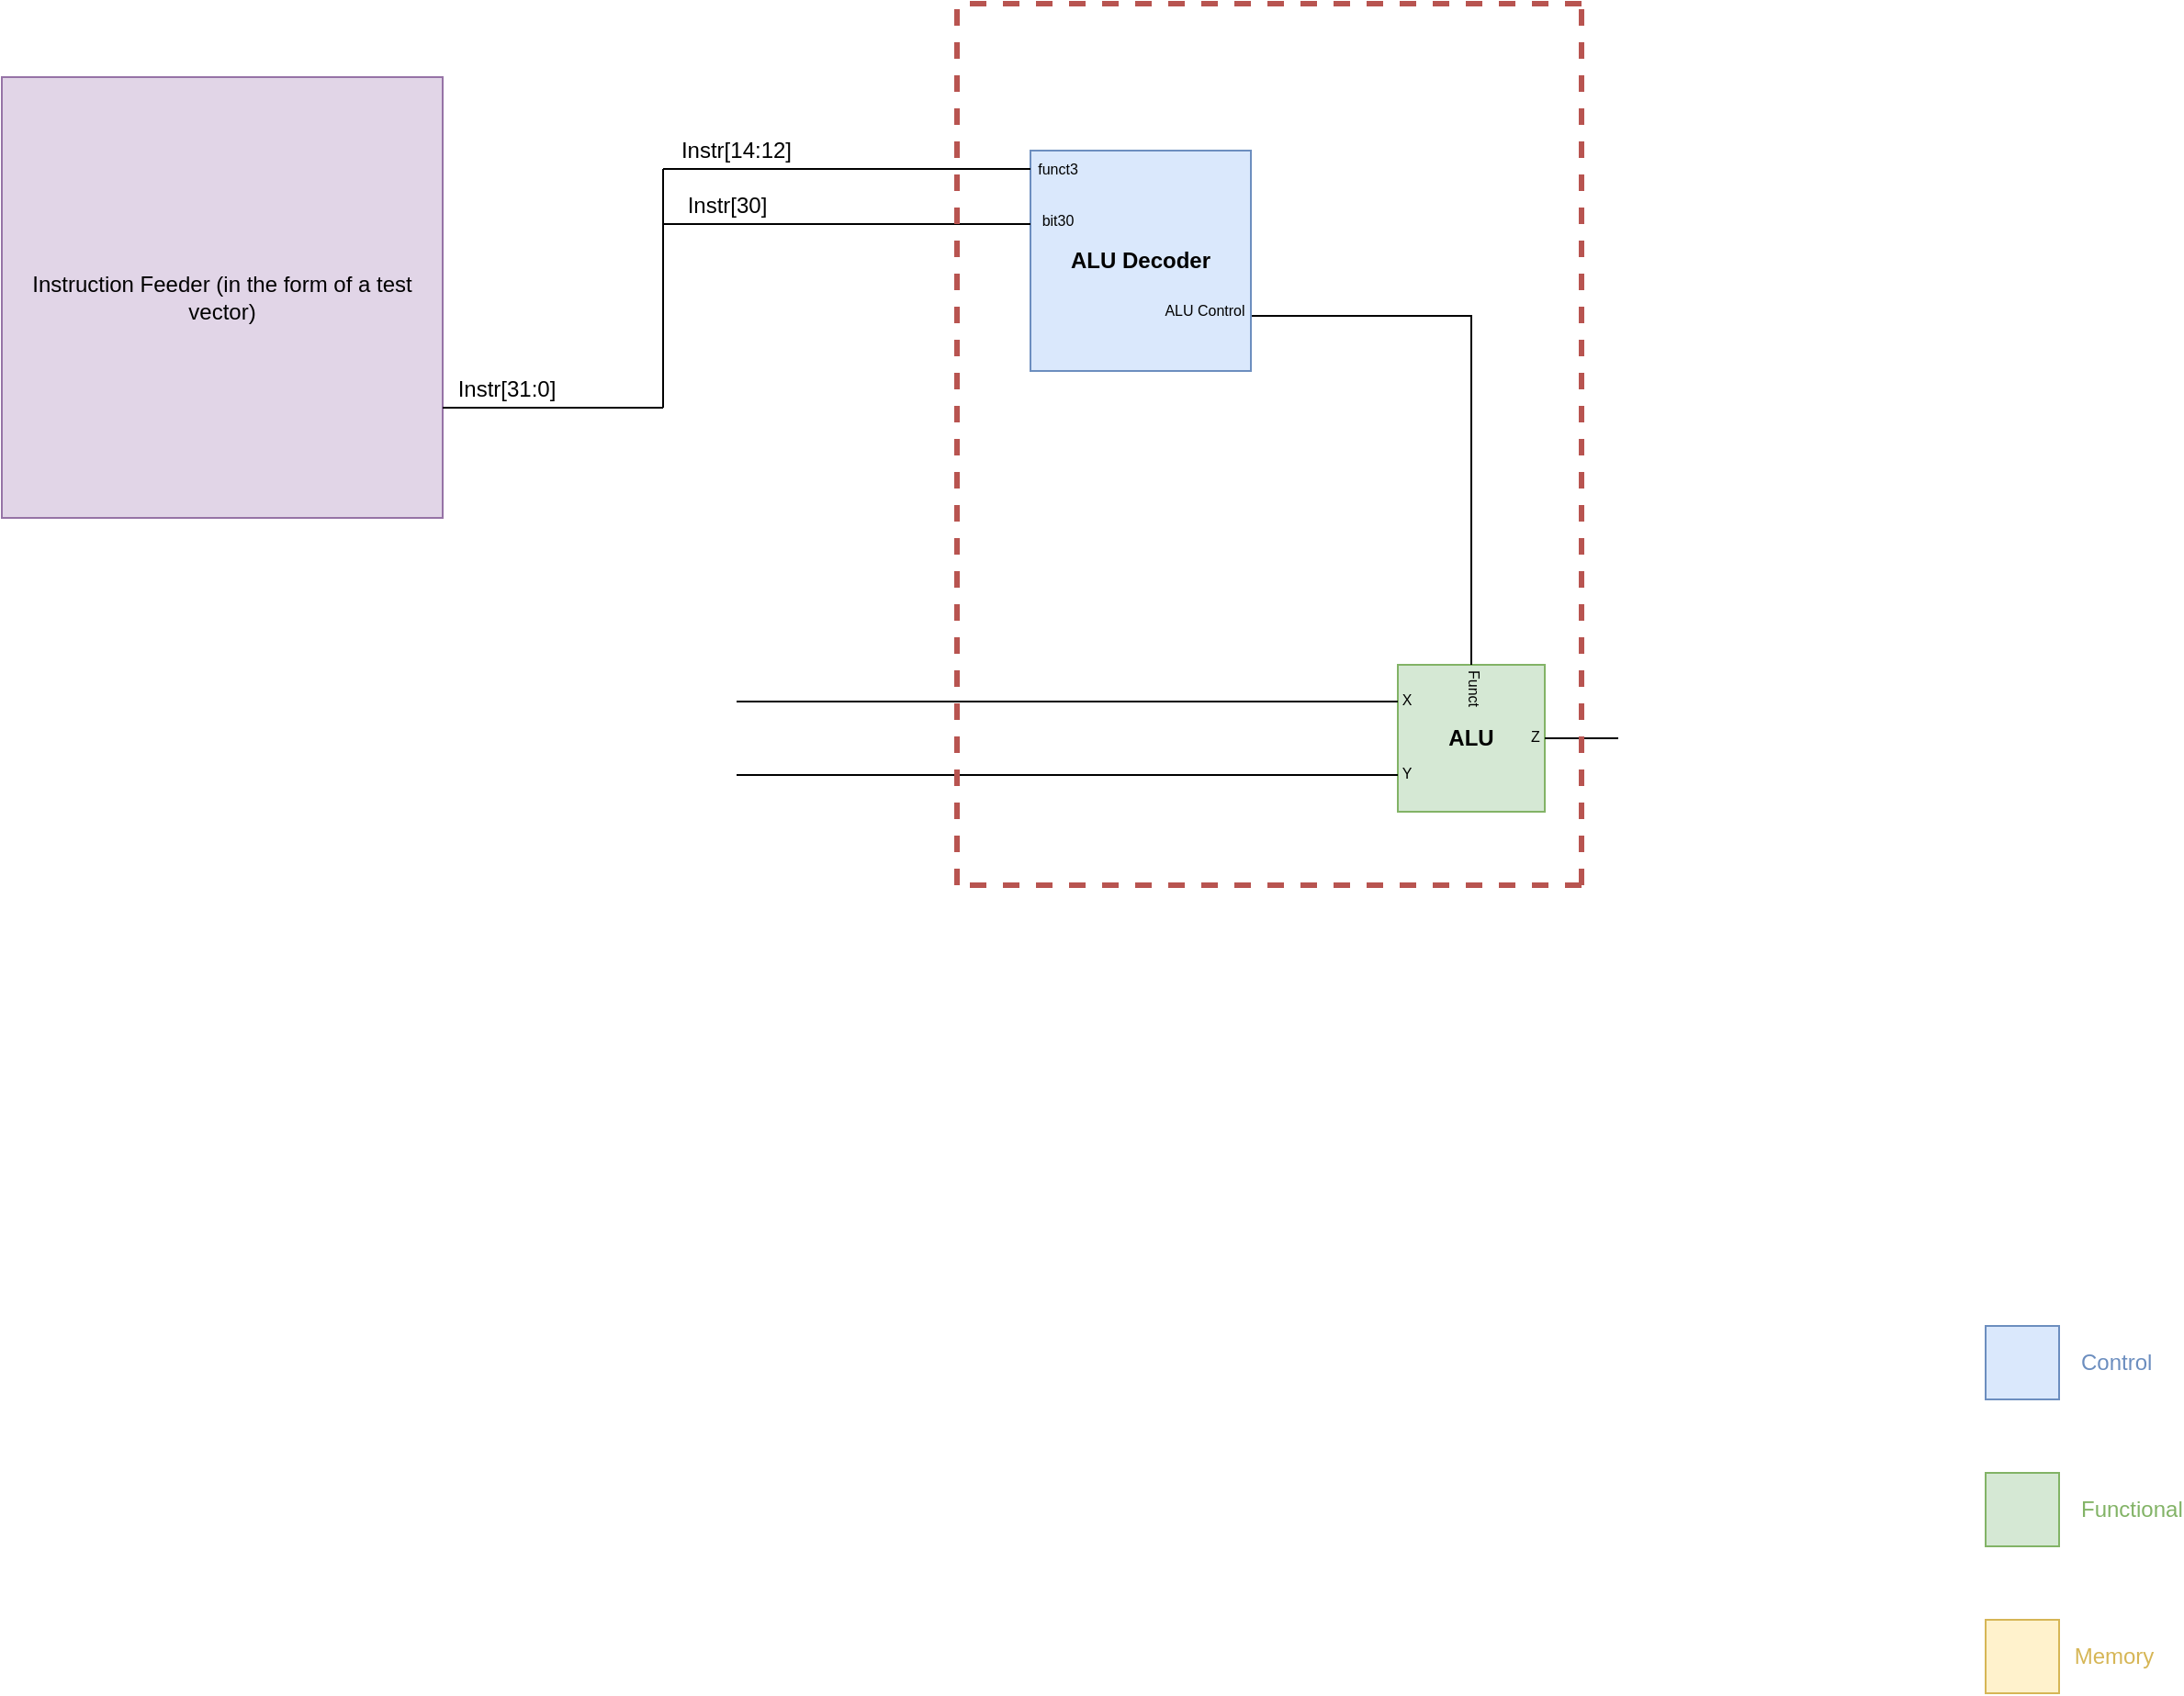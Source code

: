 <mxfile version="12.6.5" type="github">
  <diagram id="l-QONBMP0DDUvviEroiV" name="Page-1">
    <mxGraphModel dx="672" dy="371" grid="1" gridSize="10" guides="0" tooltips="1" connect="1" arrows="0" fold="0" page="1" pageScale="1" pageWidth="1654" pageHeight="1169" math="0" shadow="0">
      <root>
        <mxCell id="0"/>
        <mxCell id="1" parent="0"/>
        <mxCell id="b9wL08kcFKdRMESmPfWV-15" value="" style="whiteSpace=wrap;html=1;aspect=fixed;fillColor=#dae8fc;strokeColor=#6c8ebf;" parent="1" vertex="1">
          <mxGeometry x="1240" y="920" width="40" height="40" as="geometry"/>
        </mxCell>
        <mxCell id="b9wL08kcFKdRMESmPfWV-16" value="" style="whiteSpace=wrap;html=1;aspect=fixed;fillColor=#d5e8d4;strokeColor=#82b366;" parent="1" vertex="1">
          <mxGeometry x="1240" y="1000" width="40" height="40" as="geometry"/>
        </mxCell>
        <mxCell id="b9wL08kcFKdRMESmPfWV-17" value="" style="whiteSpace=wrap;html=1;aspect=fixed;fillColor=#fff2cc;strokeColor=#d6b656;" parent="1" vertex="1">
          <mxGeometry x="1240" y="1080" width="40" height="40" as="geometry"/>
        </mxCell>
        <mxCell id="b9wL08kcFKdRMESmPfWV-18" value="&lt;font color=&quot;#6c8ebf&quot;&gt;Control&lt;/font&gt;" style="text;html=1;strokeColor=none;fillColor=none;align=left;verticalAlign=middle;whiteSpace=wrap;rounded=0;" parent="1" vertex="1">
          <mxGeometry x="1290" y="930" width="40" height="20" as="geometry"/>
        </mxCell>
        <mxCell id="b9wL08kcFKdRMESmPfWV-19" value="&lt;font&gt;Functional&lt;/font&gt;" style="text;html=1;strokeColor=none;fillColor=none;align=left;verticalAlign=middle;whiteSpace=wrap;rounded=0;fontColor=#82B366;" parent="1" vertex="1">
          <mxGeometry x="1290" y="1010" width="40" height="20" as="geometry"/>
        </mxCell>
        <mxCell id="b9wL08kcFKdRMESmPfWV-20" value="&lt;font&gt;Memory&lt;/font&gt;" style="text;html=1;strokeColor=none;fillColor=none;align=center;verticalAlign=middle;whiteSpace=wrap;rounded=0;fontColor=#D6B656;" parent="1" vertex="1">
          <mxGeometry x="1290" y="1087.5" width="40" height="25" as="geometry"/>
        </mxCell>
        <mxCell id="b9wL08kcFKdRMESmPfWV-31" value="" style="group" parent="1" vertex="1" connectable="0">
          <mxGeometry x="880" y="530" width="160" height="110" as="geometry"/>
        </mxCell>
        <mxCell id="b9wL08kcFKdRMESmPfWV-30" value="" style="group" parent="b9wL08kcFKdRMESmPfWV-31" vertex="1" connectable="0">
          <mxGeometry width="160" height="110" as="geometry"/>
        </mxCell>
        <mxCell id="b9wL08kcFKdRMESmPfWV-25" value="" style="group;container=1;" parent="b9wL08kcFKdRMESmPfWV-30" vertex="1" connectable="0">
          <mxGeometry width="160" height="110" as="geometry">
            <mxRectangle width="50" height="40" as="alternateBounds"/>
          </mxGeometry>
        </mxCell>
        <mxCell id="b9wL08kcFKdRMESmPfWV-34" value="" style="group" parent="b9wL08kcFKdRMESmPfWV-25" vertex="1" connectable="0">
          <mxGeometry y="10" width="160" height="100" as="geometry"/>
        </mxCell>
        <mxCell id="b9wL08kcFKdRMESmPfWV-21" value="" style="group" parent="b9wL08kcFKdRMESmPfWV-34" vertex="1" connectable="0">
          <mxGeometry y="20" width="160" height="80" as="geometry"/>
        </mxCell>
        <mxCell id="b9wL08kcFKdRMESmPfWV-4" value="&lt;b&gt;ALU&lt;/b&gt;" style="whiteSpace=wrap;html=1;aspect=fixed;fillColor=#d5e8d4;strokeColor=#82b366;" parent="b9wL08kcFKdRMESmPfWV-21" vertex="1">
          <mxGeometry x="40" width="80" height="80" as="geometry"/>
        </mxCell>
        <mxCell id="b9wL08kcFKdRMESmPfWV-5" value="" style="endArrow=none;html=1;entryX=0;entryY=0.25;entryDx=0;entryDy=0;" parent="b9wL08kcFKdRMESmPfWV-21" target="b9wL08kcFKdRMESmPfWV-4" edge="1">
          <mxGeometry width="50" height="50" relative="1" as="geometry">
            <mxPoint x="-320" y="20" as="sourcePoint"/>
            <mxPoint x="20" as="targetPoint"/>
          </mxGeometry>
        </mxCell>
        <mxCell id="b9wL08kcFKdRMESmPfWV-6" value="" style="endArrow=none;html=1;entryX=0;entryY=0.25;entryDx=0;entryDy=0;" parent="b9wL08kcFKdRMESmPfWV-21" edge="1">
          <mxGeometry width="50" height="50" relative="1" as="geometry">
            <mxPoint x="-320" y="60" as="sourcePoint"/>
            <mxPoint x="40" y="60.0" as="targetPoint"/>
          </mxGeometry>
        </mxCell>
        <mxCell id="b9wL08kcFKdRMESmPfWV-7" value="&lt;font style=&quot;font-size: 8px&quot;&gt;X&lt;/font&gt;" style="text;html=1;strokeColor=none;fillColor=none;align=center;verticalAlign=middle;whiteSpace=wrap;rounded=0;" parent="b9wL08kcFKdRMESmPfWV-21" vertex="1">
          <mxGeometry x="40" y="13" width="10" height="10" as="geometry"/>
        </mxCell>
        <mxCell id="b9wL08kcFKdRMESmPfWV-10" value="&lt;span style=&quot;font-size: 8px&quot;&gt;Y&lt;/span&gt;" style="text;html=1;strokeColor=none;fillColor=none;align=center;verticalAlign=middle;whiteSpace=wrap;rounded=0;" parent="b9wL08kcFKdRMESmPfWV-21" vertex="1">
          <mxGeometry x="40" y="48" width="10" height="20" as="geometry"/>
        </mxCell>
        <mxCell id="b9wL08kcFKdRMESmPfWV-13" value="" style="endArrow=none;html=1;exitX=1;exitY=0.5;exitDx=0;exitDy=0;" parent="b9wL08kcFKdRMESmPfWV-21" source="b9wL08kcFKdRMESmPfWV-4" edge="1">
          <mxGeometry width="50" height="50" relative="1" as="geometry">
            <mxPoint x="120" y="50" as="sourcePoint"/>
            <mxPoint x="160" y="40" as="targetPoint"/>
          </mxGeometry>
        </mxCell>
        <mxCell id="b9wL08kcFKdRMESmPfWV-14" value="&lt;span style=&quot;font-size: 8px&quot;&gt;Z&lt;/span&gt;" style="text;html=1;strokeColor=none;fillColor=none;align=center;verticalAlign=middle;whiteSpace=wrap;rounded=0;" parent="b9wL08kcFKdRMESmPfWV-21" vertex="1">
          <mxGeometry x="110" y="33" width="10" height="10" as="geometry"/>
        </mxCell>
        <mxCell id="b9wL08kcFKdRMESmPfWV-24" value="&lt;span style=&quot;font-size: 8px&quot;&gt;Funct&lt;br&gt;&lt;/span&gt;" style="text;html=1;strokeColor=none;fillColor=none;align=center;verticalAlign=middle;whiteSpace=wrap;rounded=0;rotation=90;" parent="b9wL08kcFKdRMESmPfWV-21" vertex="1">
          <mxGeometry x="68" y="8.5" width="29" height="9" as="geometry"/>
        </mxCell>
        <mxCell id="b9wL08kcFKdRMESmPfWV-33" style="edgeStyle=none;rounded=0;orthogonalLoop=1;jettySize=auto;html=1;exitX=0.5;exitY=0;exitDx=0;exitDy=0;entryX=1;entryY=0.75;entryDx=0;entryDy=0;endArrow=none;endFill=0;fontColor=#D6B656;" parent="1" source="b9wL08kcFKdRMESmPfWV-4" target="b9wL08kcFKdRMESmPfWV-22" edge="1">
          <mxGeometry relative="1" as="geometry">
            <Array as="points">
              <mxPoint x="960" y="370"/>
            </Array>
          </mxGeometry>
        </mxCell>
        <mxCell id="b9wL08kcFKdRMESmPfWV-39" value="" style="group;rounded=0;" parent="1" vertex="1" connectable="0">
          <mxGeometry x="670" y="280" width="220" height="120" as="geometry"/>
        </mxCell>
        <mxCell id="b9wL08kcFKdRMESmPfWV-29" value="" style="group" parent="b9wL08kcFKdRMESmPfWV-39" vertex="1" connectable="0">
          <mxGeometry width="200" height="120" as="geometry"/>
        </mxCell>
        <mxCell id="b9wL08kcFKdRMESmPfWV-22" value="&lt;b&gt;ALU Decoder&lt;/b&gt;" style="rounded=0;whiteSpace=wrap;html=1;fillColor=#dae8fc;strokeColor=#6c8ebf;" parent="b9wL08kcFKdRMESmPfWV-29" vertex="1">
          <mxGeometry x="50" width="120" height="120" as="geometry"/>
        </mxCell>
        <mxCell id="b9wL08kcFKdRMESmPfWV-28" value="&lt;font style=&quot;font-size: 8px&quot;&gt;ALU Control&lt;br&gt;&lt;/font&gt;" style="text;html=1;strokeColor=none;fillColor=none;align=center;verticalAlign=middle;whiteSpace=wrap;rounded=0;" parent="b9wL08kcFKdRMESmPfWV-29" vertex="1">
          <mxGeometry x="120" y="81" width="50" height="10" as="geometry"/>
        </mxCell>
        <mxCell id="S8RZ_7sWAsN10gz5XgzC-13" value="&lt;font style=&quot;font-size: 8px&quot;&gt;funct3&lt;/font&gt;" style="text;html=1;strokeColor=none;fillColor=none;align=center;verticalAlign=middle;whiteSpace=wrap;rounded=0;" parent="b9wL08kcFKdRMESmPfWV-29" vertex="1">
          <mxGeometry x="50" y="4" width="30" height="10" as="geometry"/>
        </mxCell>
        <mxCell id="JDJYhe-PeFsWq8iMDvUq-1" value="&lt;font style=&quot;font-size: 8px&quot;&gt;bit30&lt;/font&gt;" style="text;html=1;strokeColor=none;fillColor=none;align=center;verticalAlign=middle;whiteSpace=wrap;rounded=0;" vertex="1" parent="b9wL08kcFKdRMESmPfWV-29">
          <mxGeometry x="50" y="32" width="30" height="10" as="geometry"/>
        </mxCell>
        <mxCell id="JDJYhe-PeFsWq8iMDvUq-2" value="" style="endArrow=none;html=1;entryX=0;entryY=0.25;entryDx=0;entryDy=0;" edge="1" parent="b9wL08kcFKdRMESmPfWV-29">
          <mxGeometry width="50" height="50" relative="1" as="geometry">
            <mxPoint x="-150" y="40" as="sourcePoint"/>
            <mxPoint x="50" y="40" as="targetPoint"/>
          </mxGeometry>
        </mxCell>
        <mxCell id="S8RZ_7sWAsN10gz5XgzC-8" value="" style="endArrow=none;html=1;entryX=0;entryY=0.25;entryDx=0;entryDy=0;" parent="1" edge="1">
          <mxGeometry width="50" height="50" relative="1" as="geometry">
            <mxPoint x="520" y="290" as="sourcePoint"/>
            <mxPoint x="720" y="290" as="targetPoint"/>
          </mxGeometry>
        </mxCell>
        <mxCell id="S8RZ_7sWAsN10gz5XgzC-15" value="" style="endArrow=none;dashed=1;html=1;fillColor=#f8cecc;strokeColor=#b85450;strokeWidth=3;" parent="1" edge="1">
          <mxGeometry width="50" height="50" relative="1" as="geometry">
            <mxPoint x="680" y="680" as="sourcePoint"/>
            <mxPoint x="680" y="200" as="targetPoint"/>
          </mxGeometry>
        </mxCell>
        <mxCell id="S8RZ_7sWAsN10gz5XgzC-16" value="" style="endArrow=none;dashed=1;html=1;fillColor=#f8cecc;strokeColor=#b85450;strokeWidth=3;" parent="1" edge="1">
          <mxGeometry width="50" height="50" relative="1" as="geometry">
            <mxPoint x="1020" y="680" as="sourcePoint"/>
            <mxPoint x="1020" y="200" as="targetPoint"/>
          </mxGeometry>
        </mxCell>
        <mxCell id="S8RZ_7sWAsN10gz5XgzC-17" value="" style="endArrow=none;dashed=1;html=1;fillColor=#f8cecc;strokeColor=#b85450;strokeWidth=3;" parent="1" edge="1">
          <mxGeometry width="50" height="50" relative="1" as="geometry">
            <mxPoint x="1020" y="200" as="sourcePoint"/>
            <mxPoint x="680" y="200" as="targetPoint"/>
          </mxGeometry>
        </mxCell>
        <mxCell id="S8RZ_7sWAsN10gz5XgzC-18" value="" style="endArrow=none;dashed=1;html=1;fillColor=#f8cecc;strokeColor=#b85450;strokeWidth=3;" parent="1" edge="1">
          <mxGeometry width="50" height="50" relative="1" as="geometry">
            <mxPoint x="1020" y="680" as="sourcePoint"/>
            <mxPoint x="680" y="680" as="targetPoint"/>
          </mxGeometry>
        </mxCell>
        <mxCell id="JDJYhe-PeFsWq8iMDvUq-3" value="Instruction Feeder (in the form of a test vector)" style="whiteSpace=wrap;html=1;aspect=fixed;fillColor=#e1d5e7;strokeColor=#9673a6;" vertex="1" parent="1">
          <mxGeometry x="160" y="240" width="240" height="240" as="geometry"/>
        </mxCell>
        <mxCell id="JDJYhe-PeFsWq8iMDvUq-5" value="" style="endArrow=none;html=1;exitX=1;exitY=0.75;exitDx=0;exitDy=0;" edge="1" parent="1" source="JDJYhe-PeFsWq8iMDvUq-3">
          <mxGeometry width="50" height="50" relative="1" as="geometry">
            <mxPoint x="420" y="400" as="sourcePoint"/>
            <mxPoint x="520" y="420" as="targetPoint"/>
          </mxGeometry>
        </mxCell>
        <mxCell id="JDJYhe-PeFsWq8iMDvUq-6" value="Instr[31:0]" style="text;html=1;strokeColor=none;fillColor=none;align=center;verticalAlign=middle;whiteSpace=wrap;rounded=0;" vertex="1" parent="1">
          <mxGeometry x="400" y="400" width="70" height="20" as="geometry"/>
        </mxCell>
        <mxCell id="JDJYhe-PeFsWq8iMDvUq-7" value="" style="endArrow=none;html=1;" edge="1" parent="1">
          <mxGeometry width="50" height="50" relative="1" as="geometry">
            <mxPoint x="520" y="290" as="sourcePoint"/>
            <mxPoint x="520" y="420" as="targetPoint"/>
          </mxGeometry>
        </mxCell>
        <mxCell id="JDJYhe-PeFsWq8iMDvUq-8" value="Instr[30]" style="text;html=1;strokeColor=none;fillColor=none;align=center;verticalAlign=middle;whiteSpace=wrap;rounded=0;" vertex="1" parent="1">
          <mxGeometry x="520" y="300" width="70" height="20" as="geometry"/>
        </mxCell>
        <mxCell id="JDJYhe-PeFsWq8iMDvUq-9" value="Instr[14:12]" style="text;html=1;strokeColor=none;fillColor=none;align=center;verticalAlign=middle;whiteSpace=wrap;rounded=0;" vertex="1" parent="1">
          <mxGeometry x="520" y="270" width="80" height="20" as="geometry"/>
        </mxCell>
      </root>
    </mxGraphModel>
  </diagram>
</mxfile>
